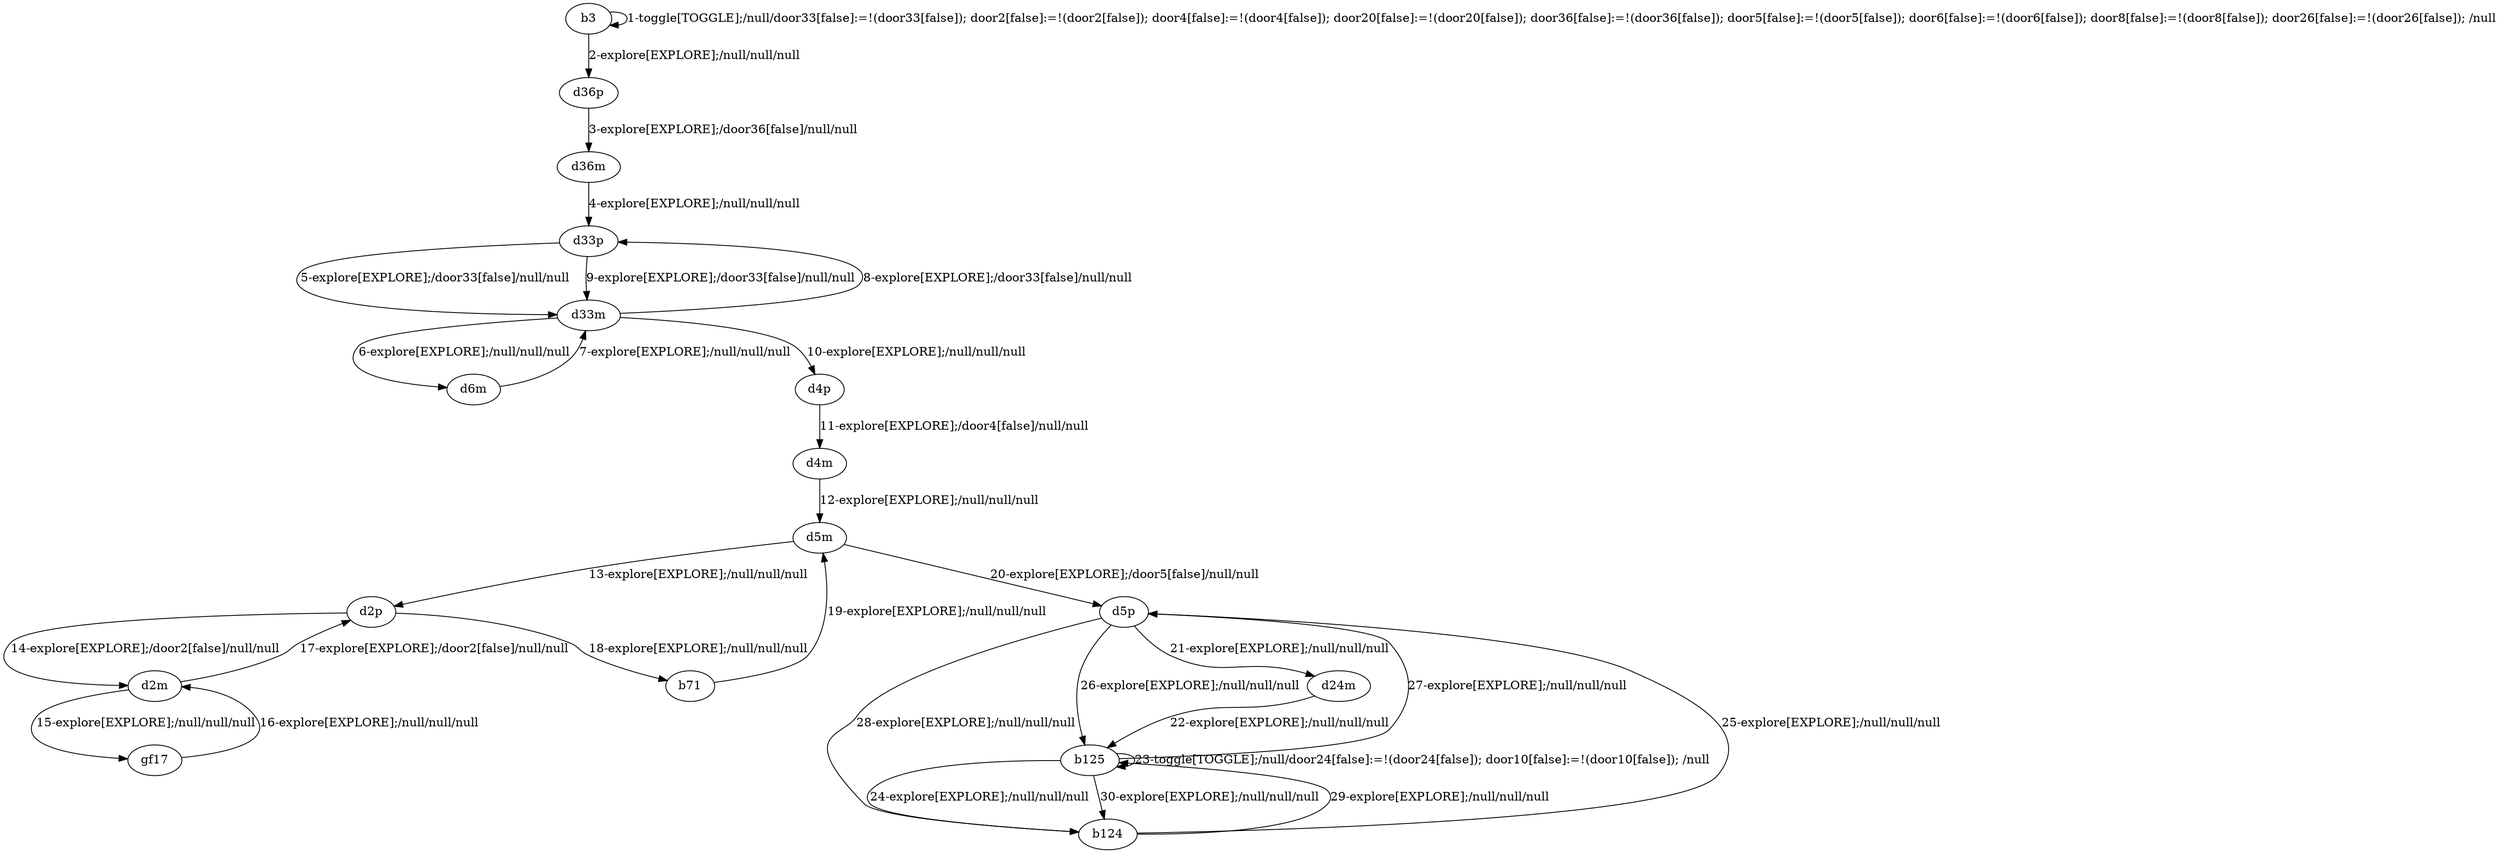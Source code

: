 # Total number of goals covered by this test: 1
# b124 --> b125

digraph g {
"b3" -> "b3" [label = "1-toggle[TOGGLE];/null/door33[false]:=!(door33[false]); door2[false]:=!(door2[false]); door4[false]:=!(door4[false]); door20[false]:=!(door20[false]); door36[false]:=!(door36[false]); door5[false]:=!(door5[false]); door6[false]:=!(door6[false]); door8[false]:=!(door8[false]); door26[false]:=!(door26[false]); /null"];
"b3" -> "d36p" [label = "2-explore[EXPLORE];/null/null/null"];
"d36p" -> "d36m" [label = "3-explore[EXPLORE];/door36[false]/null/null"];
"d36m" -> "d33p" [label = "4-explore[EXPLORE];/null/null/null"];
"d33p" -> "d33m" [label = "5-explore[EXPLORE];/door33[false]/null/null"];
"d33m" -> "d6m" [label = "6-explore[EXPLORE];/null/null/null"];
"d6m" -> "d33m" [label = "7-explore[EXPLORE];/null/null/null"];
"d33m" -> "d33p" [label = "8-explore[EXPLORE];/door33[false]/null/null"];
"d33p" -> "d33m" [label = "9-explore[EXPLORE];/door33[false]/null/null"];
"d33m" -> "d4p" [label = "10-explore[EXPLORE];/null/null/null"];
"d4p" -> "d4m" [label = "11-explore[EXPLORE];/door4[false]/null/null"];
"d4m" -> "d5m" [label = "12-explore[EXPLORE];/null/null/null"];
"d5m" -> "d2p" [label = "13-explore[EXPLORE];/null/null/null"];
"d2p" -> "d2m" [label = "14-explore[EXPLORE];/door2[false]/null/null"];
"d2m" -> "gf17" [label = "15-explore[EXPLORE];/null/null/null"];
"gf17" -> "d2m" [label = "16-explore[EXPLORE];/null/null/null"];
"d2m" -> "d2p" [label = "17-explore[EXPLORE];/door2[false]/null/null"];
"d2p" -> "b71" [label = "18-explore[EXPLORE];/null/null/null"];
"b71" -> "d5m" [label = "19-explore[EXPLORE];/null/null/null"];
"d5m" -> "d5p" [label = "20-explore[EXPLORE];/door5[false]/null/null"];
"d5p" -> "d24m" [label = "21-explore[EXPLORE];/null/null/null"];
"d24m" -> "b125" [label = "22-explore[EXPLORE];/null/null/null"];
"b125" -> "b125" [label = "23-toggle[TOGGLE];/null/door24[false]:=!(door24[false]); door10[false]:=!(door10[false]); /null"];
"b125" -> "b124" [label = "24-explore[EXPLORE];/null/null/null"];
"b124" -> "d5p" [label = "25-explore[EXPLORE];/null/null/null"];
"d5p" -> "b125" [label = "26-explore[EXPLORE];/null/null/null"];
"b125" -> "d5p" [label = "27-explore[EXPLORE];/null/null/null"];
"d5p" -> "b124" [label = "28-explore[EXPLORE];/null/null/null"];
"b124" -> "b125" [label = "29-explore[EXPLORE];/null/null/null"];
"b125" -> "b124" [label = "30-explore[EXPLORE];/null/null/null"];
}